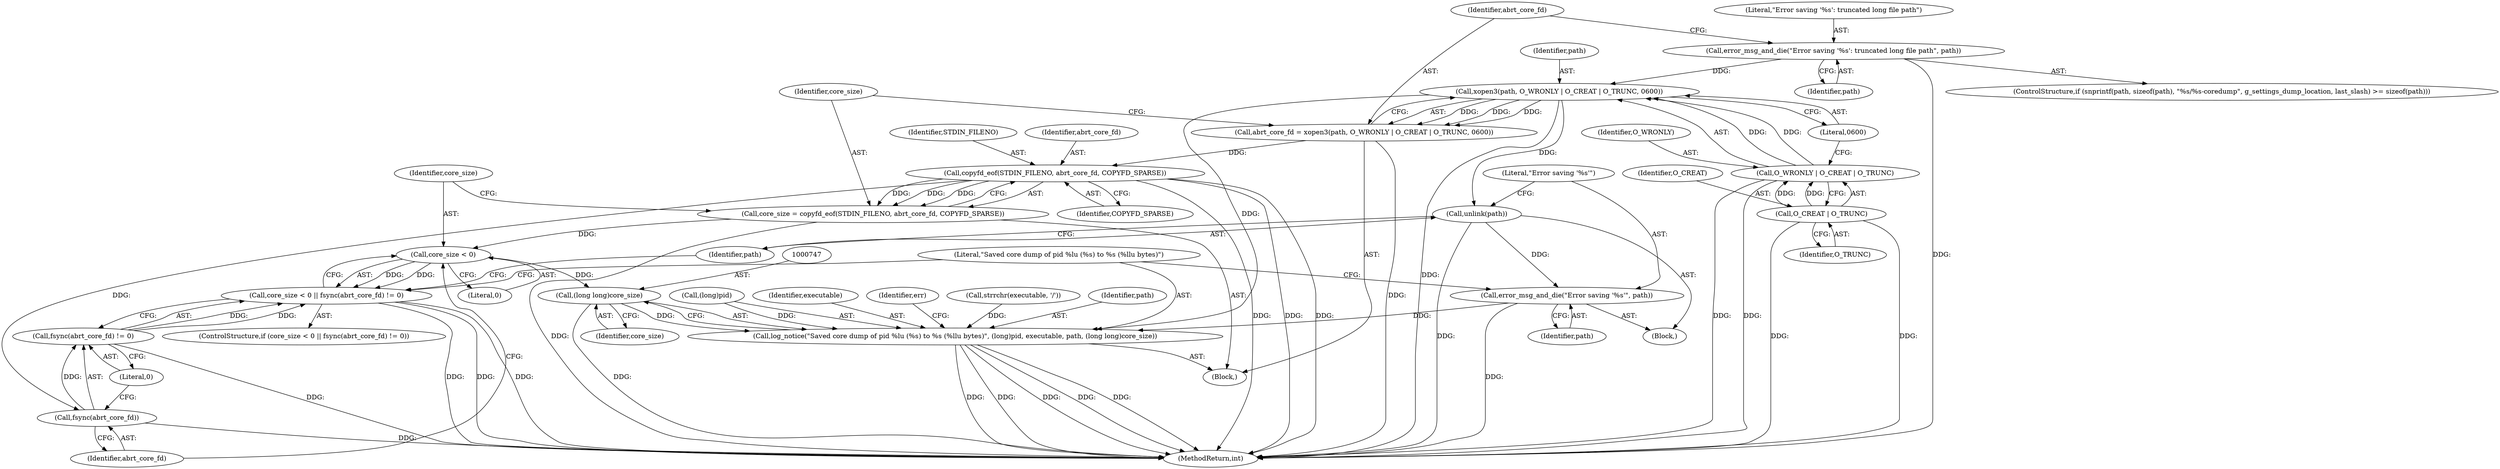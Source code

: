 digraph "0_abrt_3c1b60cfa62d39e5fff5a53a5bc53dae189e740e@API" {
"1000709" [label="(Call,xopen3(path, O_WRONLY | O_CREAT | O_TRUNC, 0600))"];
"1000703" [label="(Call,error_msg_and_die(\"Error saving '%s': truncated long file path\", path))"];
"1000711" [label="(Call,O_WRONLY | O_CREAT | O_TRUNC)"];
"1000713" [label="(Call,O_CREAT | O_TRUNC)"];
"1000707" [label="(Call,abrt_core_fd = xopen3(path, O_WRONLY | O_CREAT | O_TRUNC, 0600))"];
"1000720" [label="(Call,copyfd_eof(STDIN_FILENO, abrt_core_fd, COPYFD_SPARSE))"];
"1000718" [label="(Call,core_size = copyfd_eof(STDIN_FILENO, abrt_core_fd, COPYFD_SPARSE))"];
"1000726" [label="(Call,core_size < 0)"];
"1000725" [label="(Call,core_size < 0 || fsync(abrt_core_fd) != 0)"];
"1000746" [label="(Call,(long long)core_size)"];
"1000739" [label="(Call,log_notice(\"Saved core dump of pid %lu (%s) to %s (%llu bytes)\", (long)pid, executable, path, (long long)core_size))"];
"1000730" [label="(Call,fsync(abrt_core_fd))"];
"1000729" [label="(Call,fsync(abrt_core_fd) != 0)"];
"1000734" [label="(Call,unlink(path))"];
"1000736" [label="(Call,error_msg_and_die(\"Error saving '%s'\", path))"];
"1000704" [label="(Literal,\"Error saving '%s': truncated long file path\")"];
"1000725" [label="(Call,core_size < 0 || fsync(abrt_core_fd) != 0)"];
"1000718" [label="(Call,core_size = copyfd_eof(STDIN_FILENO, abrt_core_fd, COPYFD_SPARSE))"];
"1000744" [label="(Identifier,executable)"];
"1000705" [label="(Identifier,path)"];
"1000741" [label="(Call,(long)pid)"];
"1000724" [label="(ControlStructure,if (core_size < 0 || fsync(abrt_core_fd) != 0))"];
"1000731" [label="(Identifier,abrt_core_fd)"];
"1000721" [label="(Identifier,STDIN_FILENO)"];
"1000719" [label="(Identifier,core_size)"];
"1000713" [label="(Call,O_CREAT | O_TRUNC)"];
"1000720" [label="(Call,copyfd_eof(STDIN_FILENO, abrt_core_fd, COPYFD_SPARSE))"];
"1000707" [label="(Call,abrt_core_fd = xopen3(path, O_WRONLY | O_CREAT | O_TRUNC, 0600))"];
"1000748" [label="(Identifier,core_size)"];
"1000692" [label="(ControlStructure,if (snprintf(path, sizeof(path), \"%s/%s-coredump\", g_settings_dump_location, last_slash) >= sizeof(path)))"];
"1000730" [label="(Call,fsync(abrt_core_fd))"];
"1000729" [label="(Call,fsync(abrt_core_fd) != 0)"];
"1000712" [label="(Identifier,O_WRONLY)"];
"1000739" [label="(Call,log_notice(\"Saved core dump of pid %lu (%s) to %s (%llu bytes)\", (long)pid, executable, path, (long long)core_size))"];
"1000738" [label="(Identifier,path)"];
"1000734" [label="(Call,unlink(path))"];
"1000678" [label="(Block,)"];
"1000728" [label="(Literal,0)"];
"1000710" [label="(Identifier,path)"];
"1000709" [label="(Call,xopen3(path, O_WRONLY | O_CREAT | O_TRUNC, 0600))"];
"1000735" [label="(Identifier,path)"];
"1000736" [label="(Call,error_msg_and_die(\"Error saving '%s'\", path))"];
"1000732" [label="(Literal,0)"];
"1000746" [label="(Call,(long long)core_size)"];
"1000722" [label="(Identifier,abrt_core_fd)"];
"1000703" [label="(Call,error_msg_and_die(\"Error saving '%s': truncated long file path\", path))"];
"1000740" [label="(Literal,\"Saved core dump of pid %lu (%s) to %s (%llu bytes)\")"];
"1000750" [label="(Identifier,err)"];
"1000723" [label="(Identifier,COPYFD_SPARSE)"];
"1000715" [label="(Identifier,O_TRUNC)"];
"1000727" [label="(Identifier,core_size)"];
"1000733" [label="(Block,)"];
"1000708" [label="(Identifier,abrt_core_fd)"];
"1000714" [label="(Identifier,O_CREAT)"];
"1000737" [label="(Literal,\"Error saving '%s'\")"];
"1000726" [label="(Call,core_size < 0)"];
"1000716" [label="(Literal,0600)"];
"1000665" [label="(Call,strrchr(executable, '/'))"];
"1000745" [label="(Identifier,path)"];
"1000711" [label="(Call,O_WRONLY | O_CREAT | O_TRUNC)"];
"1001445" [label="(MethodReturn,int)"];
"1000709" -> "1000707"  [label="AST: "];
"1000709" -> "1000716"  [label="CFG: "];
"1000710" -> "1000709"  [label="AST: "];
"1000711" -> "1000709"  [label="AST: "];
"1000716" -> "1000709"  [label="AST: "];
"1000707" -> "1000709"  [label="CFG: "];
"1000709" -> "1001445"  [label="DDG: "];
"1000709" -> "1000707"  [label="DDG: "];
"1000709" -> "1000707"  [label="DDG: "];
"1000709" -> "1000707"  [label="DDG: "];
"1000703" -> "1000709"  [label="DDG: "];
"1000711" -> "1000709"  [label="DDG: "];
"1000711" -> "1000709"  [label="DDG: "];
"1000709" -> "1000734"  [label="DDG: "];
"1000709" -> "1000739"  [label="DDG: "];
"1000703" -> "1000692"  [label="AST: "];
"1000703" -> "1000705"  [label="CFG: "];
"1000704" -> "1000703"  [label="AST: "];
"1000705" -> "1000703"  [label="AST: "];
"1000708" -> "1000703"  [label="CFG: "];
"1000703" -> "1001445"  [label="DDG: "];
"1000711" -> "1000713"  [label="CFG: "];
"1000712" -> "1000711"  [label="AST: "];
"1000713" -> "1000711"  [label="AST: "];
"1000716" -> "1000711"  [label="CFG: "];
"1000711" -> "1001445"  [label="DDG: "];
"1000711" -> "1001445"  [label="DDG: "];
"1000713" -> "1000711"  [label="DDG: "];
"1000713" -> "1000711"  [label="DDG: "];
"1000713" -> "1000715"  [label="CFG: "];
"1000714" -> "1000713"  [label="AST: "];
"1000715" -> "1000713"  [label="AST: "];
"1000713" -> "1001445"  [label="DDG: "];
"1000713" -> "1001445"  [label="DDG: "];
"1000707" -> "1000678"  [label="AST: "];
"1000708" -> "1000707"  [label="AST: "];
"1000719" -> "1000707"  [label="CFG: "];
"1000707" -> "1001445"  [label="DDG: "];
"1000707" -> "1000720"  [label="DDG: "];
"1000720" -> "1000718"  [label="AST: "];
"1000720" -> "1000723"  [label="CFG: "];
"1000721" -> "1000720"  [label="AST: "];
"1000722" -> "1000720"  [label="AST: "];
"1000723" -> "1000720"  [label="AST: "];
"1000718" -> "1000720"  [label="CFG: "];
"1000720" -> "1001445"  [label="DDG: "];
"1000720" -> "1001445"  [label="DDG: "];
"1000720" -> "1001445"  [label="DDG: "];
"1000720" -> "1000718"  [label="DDG: "];
"1000720" -> "1000718"  [label="DDG: "];
"1000720" -> "1000718"  [label="DDG: "];
"1000720" -> "1000730"  [label="DDG: "];
"1000718" -> "1000678"  [label="AST: "];
"1000719" -> "1000718"  [label="AST: "];
"1000727" -> "1000718"  [label="CFG: "];
"1000718" -> "1001445"  [label="DDG: "];
"1000718" -> "1000726"  [label="DDG: "];
"1000726" -> "1000725"  [label="AST: "];
"1000726" -> "1000728"  [label="CFG: "];
"1000727" -> "1000726"  [label="AST: "];
"1000728" -> "1000726"  [label="AST: "];
"1000731" -> "1000726"  [label="CFG: "];
"1000725" -> "1000726"  [label="CFG: "];
"1000726" -> "1000725"  [label="DDG: "];
"1000726" -> "1000725"  [label="DDG: "];
"1000726" -> "1000746"  [label="DDG: "];
"1000725" -> "1000724"  [label="AST: "];
"1000725" -> "1000729"  [label="CFG: "];
"1000729" -> "1000725"  [label="AST: "];
"1000735" -> "1000725"  [label="CFG: "];
"1000740" -> "1000725"  [label="CFG: "];
"1000725" -> "1001445"  [label="DDG: "];
"1000725" -> "1001445"  [label="DDG: "];
"1000725" -> "1001445"  [label="DDG: "];
"1000729" -> "1000725"  [label="DDG: "];
"1000729" -> "1000725"  [label="DDG: "];
"1000746" -> "1000739"  [label="AST: "];
"1000746" -> "1000748"  [label="CFG: "];
"1000747" -> "1000746"  [label="AST: "];
"1000748" -> "1000746"  [label="AST: "];
"1000739" -> "1000746"  [label="CFG: "];
"1000746" -> "1001445"  [label="DDG: "];
"1000746" -> "1000739"  [label="DDG: "];
"1000739" -> "1000678"  [label="AST: "];
"1000740" -> "1000739"  [label="AST: "];
"1000741" -> "1000739"  [label="AST: "];
"1000744" -> "1000739"  [label="AST: "];
"1000745" -> "1000739"  [label="AST: "];
"1000750" -> "1000739"  [label="CFG: "];
"1000739" -> "1001445"  [label="DDG: "];
"1000739" -> "1001445"  [label="DDG: "];
"1000739" -> "1001445"  [label="DDG: "];
"1000739" -> "1001445"  [label="DDG: "];
"1000739" -> "1001445"  [label="DDG: "];
"1000741" -> "1000739"  [label="DDG: "];
"1000665" -> "1000739"  [label="DDG: "];
"1000736" -> "1000739"  [label="DDG: "];
"1000730" -> "1000729"  [label="AST: "];
"1000730" -> "1000731"  [label="CFG: "];
"1000731" -> "1000730"  [label="AST: "];
"1000732" -> "1000730"  [label="CFG: "];
"1000730" -> "1001445"  [label="DDG: "];
"1000730" -> "1000729"  [label="DDG: "];
"1000729" -> "1000732"  [label="CFG: "];
"1000732" -> "1000729"  [label="AST: "];
"1000729" -> "1001445"  [label="DDG: "];
"1000734" -> "1000733"  [label="AST: "];
"1000734" -> "1000735"  [label="CFG: "];
"1000735" -> "1000734"  [label="AST: "];
"1000737" -> "1000734"  [label="CFG: "];
"1000734" -> "1001445"  [label="DDG: "];
"1000734" -> "1000736"  [label="DDG: "];
"1000736" -> "1000733"  [label="AST: "];
"1000736" -> "1000738"  [label="CFG: "];
"1000737" -> "1000736"  [label="AST: "];
"1000738" -> "1000736"  [label="AST: "];
"1000740" -> "1000736"  [label="CFG: "];
"1000736" -> "1001445"  [label="DDG: "];
}
